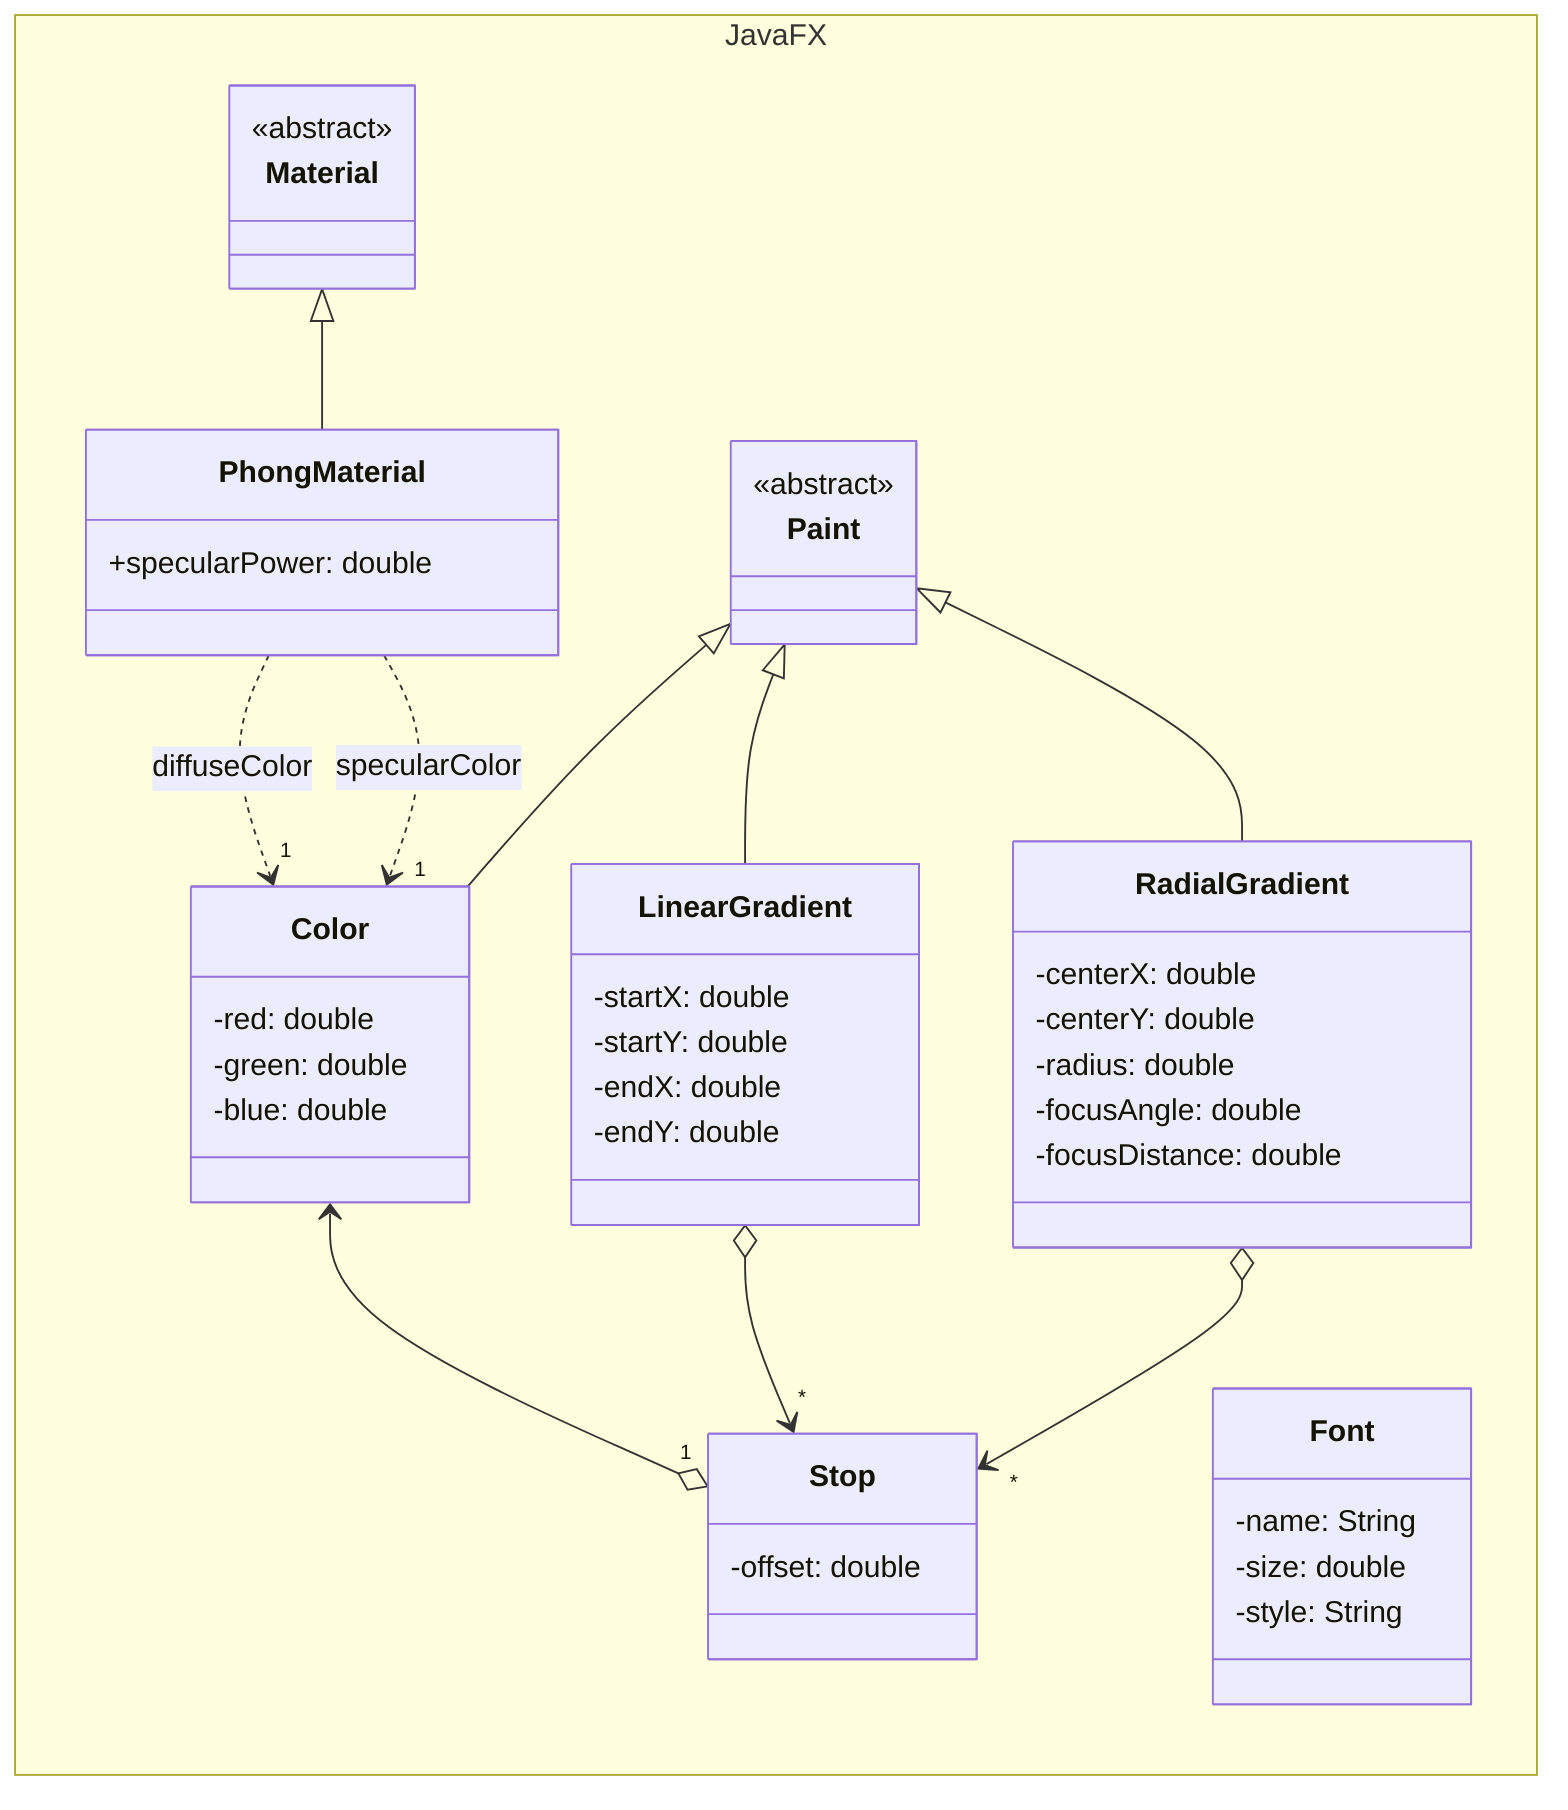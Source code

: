 classDiagram

    direction RL

    namespace JavaFX {

        class Color {
            -red: double
            -green: double
            -blue: double
        }

        class Stop {
            -offset: double
        }

        class LinearGradient {
            -startX: double
            -startY: double
            -endX: double
            -endY: double
        }

        class RadialGradient {
            -centerX: double
            -centerY: double
            -radius: double
            -focusAngle: double
            -focusDistance: double
        }

        class Paint {
            <<abstract>>
        }

        class Font {
            -name: String
            -size: double
            -style: String
        }

        class Material {
            <<abstract>>
        }

        class PhongMaterial {
            +specularPower: double
        }

    }

    Material <|-- PhongMaterial
    
    PhongMaterial ..>"1" Color: diffuseColor
    PhongMaterial ..>"1" Color: specularColor

    Color <--o"1" Stop

    LinearGradient o-->"*" Stop
    RadialGradient o-->"*" Stop

    Paint <|-- Color

    Paint <|-- LinearGradient
    Paint <|-- RadialGradient